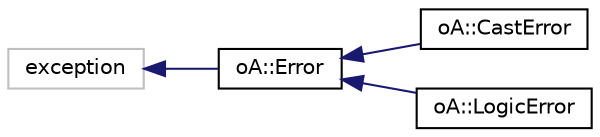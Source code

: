 digraph "Graphical Class Hierarchy"
{
  edge [fontname="Helvetica",fontsize="10",labelfontname="Helvetica",labelfontsize="10"];
  node [fontname="Helvetica",fontsize="10",shape=record];
  rankdir="LR";
  Node11 [label="exception",height=0.2,width=0.4,color="grey75", fillcolor="white", style="filled"];
  Node11 -> Node0 [dir="back",color="midnightblue",fontsize="10",style="solid",fontname="Helvetica"];
  Node0 [label="oA::Error",height=0.2,width=0.4,color="black", fillcolor="white", style="filled",URL="$classo_a_1_1_error.html",tooltip="Error exception base. "];
  Node0 -> Node1 [dir="back",color="midnightblue",fontsize="10",style="solid",fontname="Helvetica"];
  Node1 [label="oA::CastError",height=0.2,width=0.4,color="black", fillcolor="white", style="filled",URL="$classo_a_1_1_cast_error.html",tooltip="Used on casting error. "];
  Node0 -> Node2 [dir="back",color="midnightblue",fontsize="10",style="solid",fontname="Helvetica"];
  Node2 [label="oA::LogicError",height=0.2,width=0.4,color="black", fillcolor="white", style="filled",URL="$classo_a_1_1_logic_error.html",tooltip="Used on function implicit logic error. "];
}

